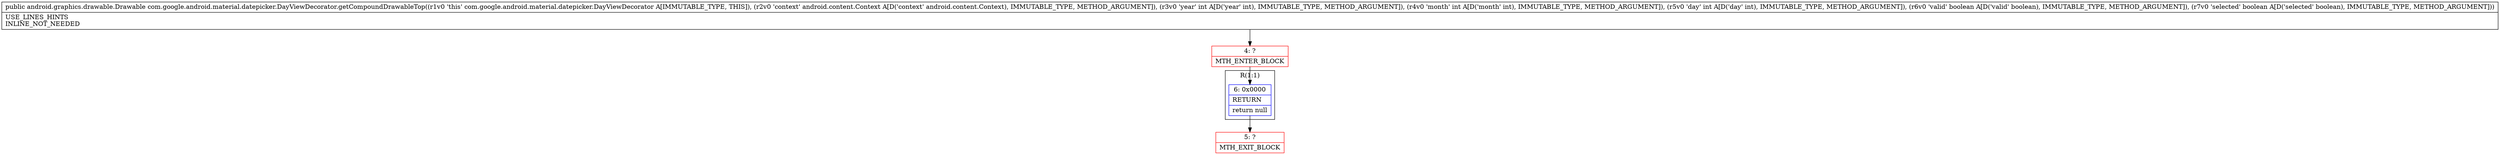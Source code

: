 digraph "CFG forcom.google.android.material.datepicker.DayViewDecorator.getCompoundDrawableTop(Landroid\/content\/Context;IIIZZ)Landroid\/graphics\/drawable\/Drawable;" {
subgraph cluster_Region_181290859 {
label = "R(1:1)";
node [shape=record,color=blue];
Node_6 [shape=record,label="{6\:\ 0x0000|RETURN\l|return null\l}"];
}
Node_4 [shape=record,color=red,label="{4\:\ ?|MTH_ENTER_BLOCK\l}"];
Node_5 [shape=record,color=red,label="{5\:\ ?|MTH_EXIT_BLOCK\l}"];
MethodNode[shape=record,label="{public android.graphics.drawable.Drawable com.google.android.material.datepicker.DayViewDecorator.getCompoundDrawableTop((r1v0 'this' com.google.android.material.datepicker.DayViewDecorator A[IMMUTABLE_TYPE, THIS]), (r2v0 'context' android.content.Context A[D('context' android.content.Context), IMMUTABLE_TYPE, METHOD_ARGUMENT]), (r3v0 'year' int A[D('year' int), IMMUTABLE_TYPE, METHOD_ARGUMENT]), (r4v0 'month' int A[D('month' int), IMMUTABLE_TYPE, METHOD_ARGUMENT]), (r5v0 'day' int A[D('day' int), IMMUTABLE_TYPE, METHOD_ARGUMENT]), (r6v0 'valid' boolean A[D('valid' boolean), IMMUTABLE_TYPE, METHOD_ARGUMENT]), (r7v0 'selected' boolean A[D('selected' boolean), IMMUTABLE_TYPE, METHOD_ARGUMENT]))  | USE_LINES_HINTS\lINLINE_NOT_NEEDED\l}"];
MethodNode -> Node_4;Node_6 -> Node_5;
Node_4 -> Node_6;
}

